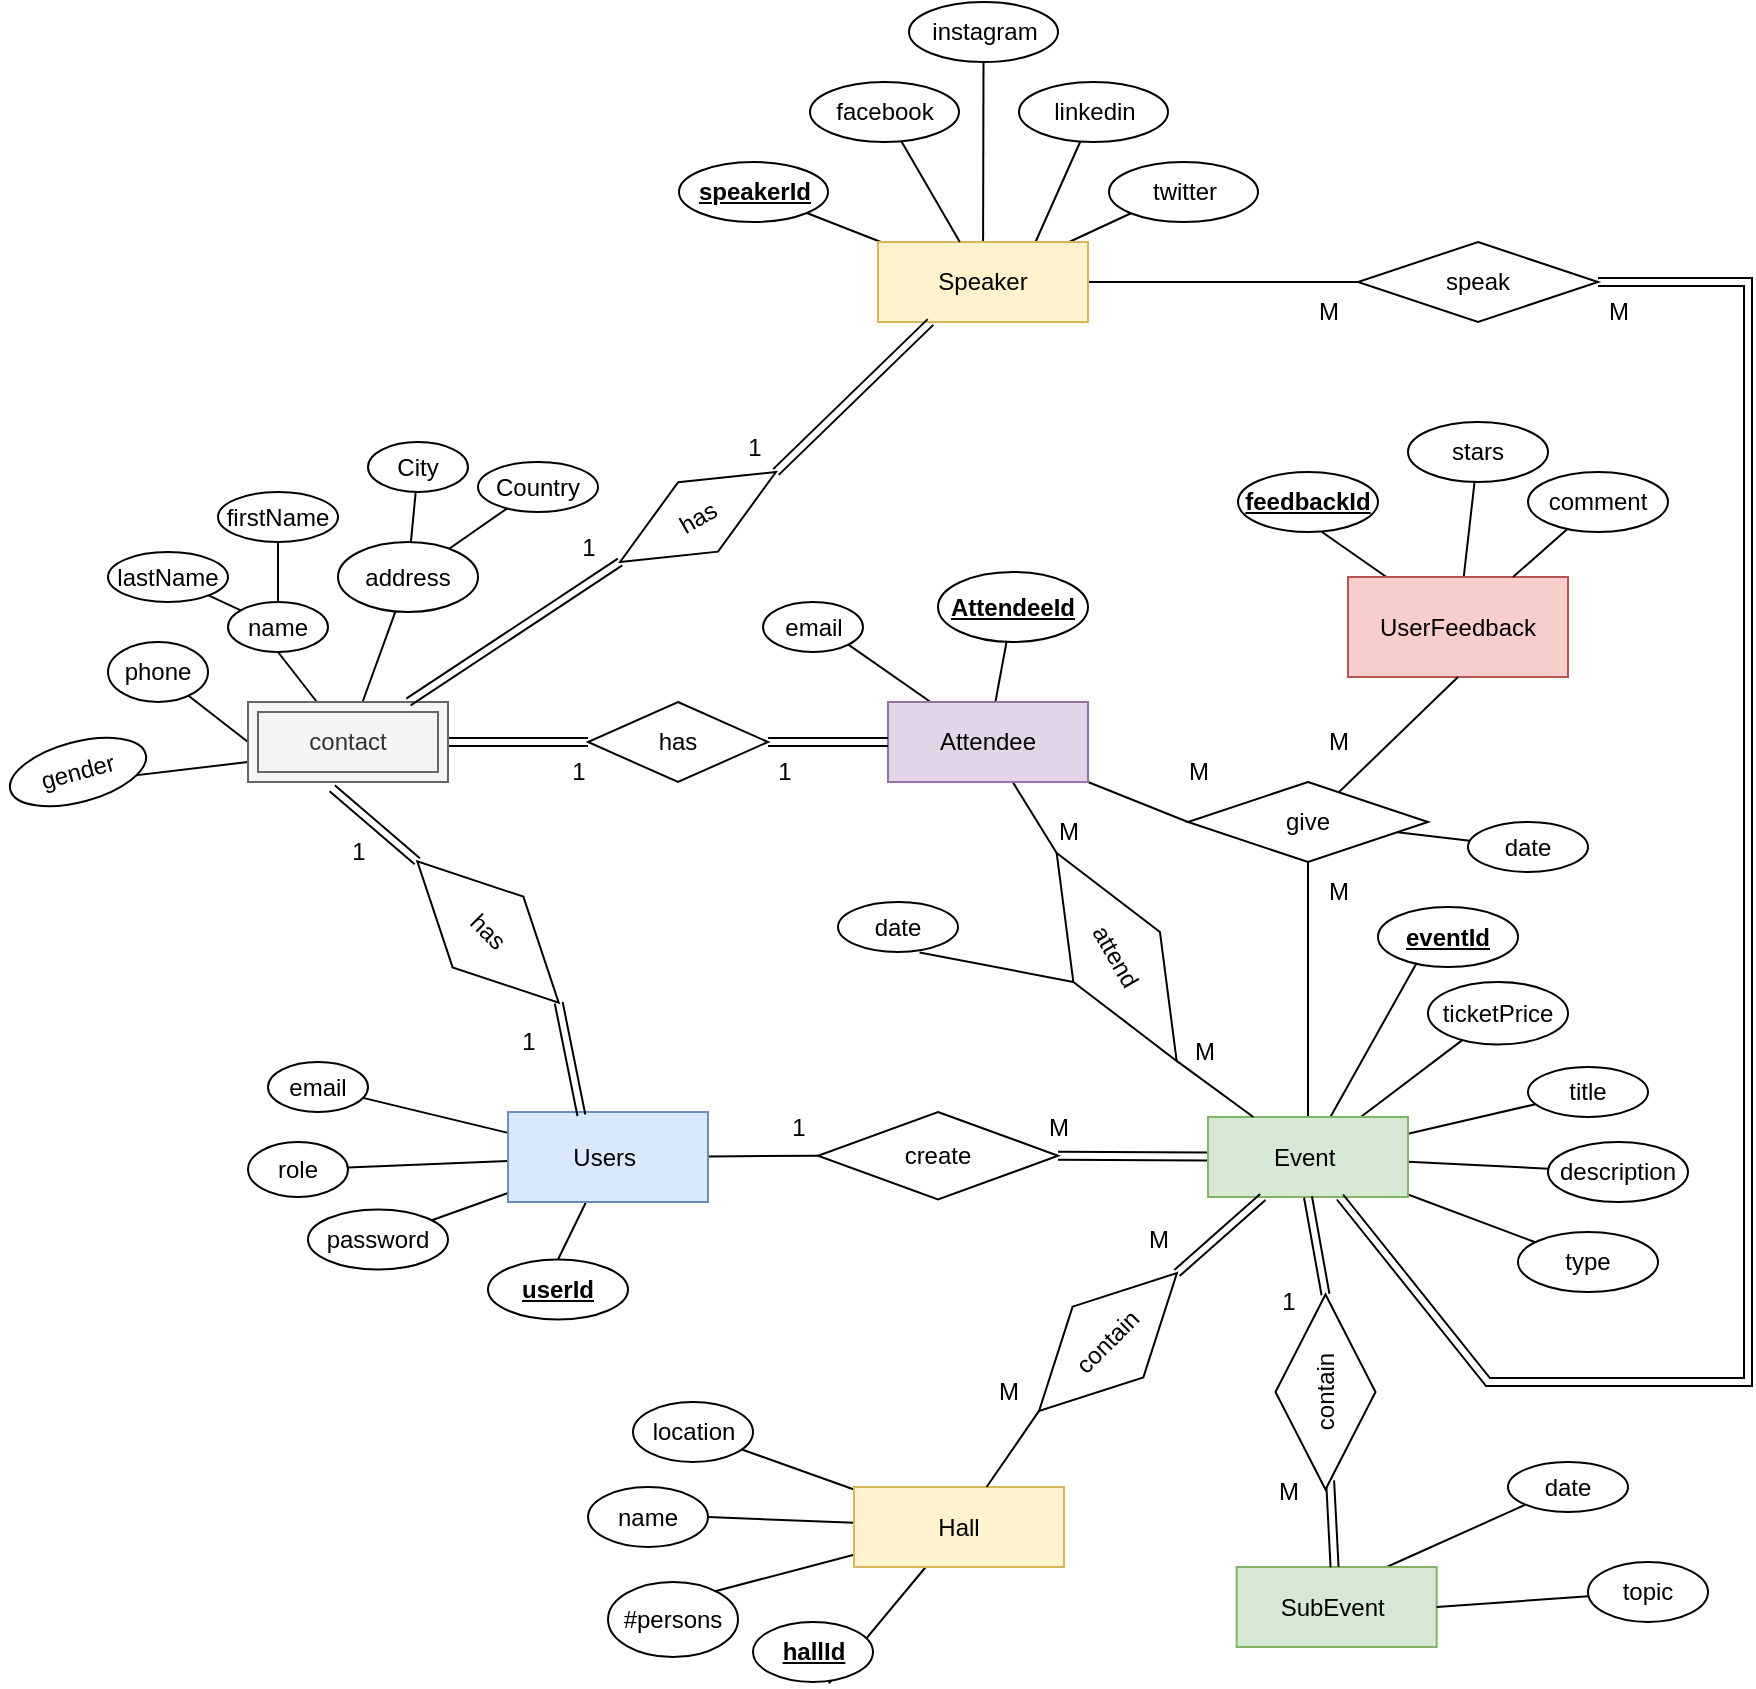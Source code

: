 <mxfile version="20.8.10" type="device"><diagram id="R2lEEEUBdFMjLlhIrx00" name="Page-1"><mxGraphModel dx="2330" dy="1966" grid="1" gridSize="10" guides="1" tooltips="1" connect="1" arrows="1" fold="1" page="1" pageScale="1" pageWidth="850" pageHeight="1100" math="0" shadow="0" extFonts="Permanent Marker^https://fonts.googleapis.com/css?family=Permanent+Marker"><root><mxCell id="0"/><mxCell id="1" parent="0"/><mxCell id="eepuzxJd1rdkxO1bOoiU-20" style="rounded=0;orthogonalLoop=1;jettySize=auto;html=1;endArrow=none;endFill=0;" parent="1" source="eepuzxJd1rdkxO1bOoiU-15" target="eepuzxJd1rdkxO1bOoiU-19" edge="1"><mxGeometry relative="1" as="geometry"/></mxCell><mxCell id="eepuzxJd1rdkxO1bOoiU-21" style="rounded=0;orthogonalLoop=1;jettySize=auto;html=1;endArrow=none;endFill=0;" parent="1" source="eepuzxJd1rdkxO1bOoiU-15" target="eepuzxJd1rdkxO1bOoiU-18" edge="1"><mxGeometry relative="1" as="geometry"/></mxCell><mxCell id="eepuzxJd1rdkxO1bOoiU-43" style="edgeStyle=none;rounded=0;orthogonalLoop=1;jettySize=auto;html=1;endArrow=none;endFill=0;entryX=0;entryY=0.5;entryDx=0;entryDy=0;" parent="1" source="eepuzxJd1rdkxO1bOoiU-15" target="eepuzxJd1rdkxO1bOoiU-40" edge="1"><mxGeometry relative="1" as="geometry"><mxPoint x="390" y="277.5" as="targetPoint"/></mxGeometry></mxCell><mxCell id="eepuzxJd1rdkxO1bOoiU-55" style="edgeStyle=none;rounded=0;orthogonalLoop=1;jettySize=auto;html=1;entryX=0.5;entryY=0;entryDx=0;entryDy=0;endArrow=none;endFill=0;" parent="1" source="eepuzxJd1rdkxO1bOoiU-15" target="eepuzxJd1rdkxO1bOoiU-54" edge="1"><mxGeometry relative="1" as="geometry"/></mxCell><mxCell id="xDdrglsRAbQzDFBrnbrR-13" style="edgeStyle=none;rounded=0;orthogonalLoop=1;jettySize=auto;html=1;endArrow=none;endFill=0;" parent="1" source="eepuzxJd1rdkxO1bOoiU-15" target="xDdrglsRAbQzDFBrnbrR-12" edge="1"><mxGeometry relative="1" as="geometry"/></mxCell><mxCell id="xDdrglsRAbQzDFBrnbrR-23" style="edgeStyle=none;rounded=0;orthogonalLoop=1;jettySize=auto;html=1;exitX=1;exitY=1;exitDx=0;exitDy=0;entryX=0;entryY=0.5;entryDx=0;entryDy=0;endArrow=none;endFill=0;" parent="1" source="eepuzxJd1rdkxO1bOoiU-35" target="xDdrglsRAbQzDFBrnbrR-22" edge="1"><mxGeometry relative="1" as="geometry"/></mxCell><mxCell id="eepuzxJd1rdkxO1bOoiU-15" value="Users&amp;nbsp;" style="whiteSpace=wrap;html=1;align=center;fillColor=#dae8fc;strokeColor=#6c8ebf;" parent="1" vertex="1"><mxGeometry x="200" y="255" width="100" height="45" as="geometry"/></mxCell><mxCell id="eepuzxJd1rdkxO1bOoiU-18" value="email" style="ellipse;whiteSpace=wrap;html=1;align=center;" parent="1" vertex="1"><mxGeometry x="80" y="230" width="50" height="25" as="geometry"/></mxCell><mxCell id="eepuzxJd1rdkxO1bOoiU-19" value="password" style="ellipse;whiteSpace=wrap;html=1;align=center;" parent="1" vertex="1"><mxGeometry x="100" y="303.75" width="70" height="30" as="geometry"/></mxCell><mxCell id="eepuzxJd1rdkxO1bOoiU-22" style="rounded=0;orthogonalLoop=1;jettySize=auto;html=1;endArrow=none;endFill=0;" parent="1" source="eepuzxJd1rdkxO1bOoiU-25" target="eepuzxJd1rdkxO1bOoiU-26" edge="1"><mxGeometry relative="1" as="geometry"/></mxCell><mxCell id="eepuzxJd1rdkxO1bOoiU-24" style="rounded=0;orthogonalLoop=1;jettySize=auto;html=1;endArrow=none;endFill=0;" parent="1" source="eepuzxJd1rdkxO1bOoiU-25" target="eepuzxJd1rdkxO1bOoiU-27" edge="1"><mxGeometry relative="1" as="geometry"/></mxCell><mxCell id="eepuzxJd1rdkxO1bOoiU-41" style="edgeStyle=none;rounded=0;orthogonalLoop=1;jettySize=auto;html=1;entryX=1;entryY=0.5;entryDx=0;entryDy=0;endArrow=none;endFill=0;shape=link;" parent="1" source="eepuzxJd1rdkxO1bOoiU-25" target="eepuzxJd1rdkxO1bOoiU-40" edge="1"><mxGeometry relative="1" as="geometry"/></mxCell><mxCell id="eepuzxJd1rdkxO1bOoiU-57" style="edgeStyle=none;rounded=0;orthogonalLoop=1;jettySize=auto;html=1;entryX=0.5;entryY=0;entryDx=0;entryDy=0;endArrow=none;endFill=0;" parent="1" source="eepuzxJd1rdkxO1bOoiU-25" target="eepuzxJd1rdkxO1bOoiU-56" edge="1"><mxGeometry relative="1" as="geometry"/></mxCell><mxCell id="xDdrglsRAbQzDFBrnbrR-15" style="edgeStyle=none;rounded=0;orthogonalLoop=1;jettySize=auto;html=1;endArrow=none;endFill=0;" parent="1" source="eepuzxJd1rdkxO1bOoiU-25" target="xDdrglsRAbQzDFBrnbrR-14" edge="1"><mxGeometry relative="1" as="geometry"/></mxCell><mxCell id="xDdrglsRAbQzDFBrnbrR-24" style="edgeStyle=none;rounded=0;orthogonalLoop=1;jettySize=auto;html=1;entryX=0.5;entryY=1;entryDx=0;entryDy=0;endArrow=none;endFill=0;" parent="1" source="eepuzxJd1rdkxO1bOoiU-25" target="xDdrglsRAbQzDFBrnbrR-22" edge="1"><mxGeometry relative="1" as="geometry"/></mxCell><mxCell id="xDdrglsRAbQzDFBrnbrR-38" style="edgeStyle=none;rounded=0;orthogonalLoop=1;jettySize=auto;html=1;endArrow=none;endFill=0;" parent="1" source="eepuzxJd1rdkxO1bOoiU-25" target="xDdrglsRAbQzDFBrnbrR-37" edge="1"><mxGeometry relative="1" as="geometry"/></mxCell><mxCell id="eepuzxJd1rdkxO1bOoiU-25" value="Event&amp;nbsp;" style="whiteSpace=wrap;html=1;align=center;fillColor=#d5e8d4;strokeColor=#82b366;" parent="1" vertex="1"><mxGeometry x="550" y="257.5" width="100" height="40" as="geometry"/></mxCell><mxCell id="eepuzxJd1rdkxO1bOoiU-26" value="title" style="ellipse;whiteSpace=wrap;html=1;align=center;" parent="1" vertex="1"><mxGeometry x="710" y="232.5" width="60" height="25" as="geometry"/></mxCell><mxCell id="eepuzxJd1rdkxO1bOoiU-27" value="description" style="ellipse;whiteSpace=wrap;html=1;align=center;" parent="1" vertex="1"><mxGeometry x="720" y="270" width="70" height="30" as="geometry"/></mxCell><mxCell id="eepuzxJd1rdkxO1bOoiU-47" style="edgeStyle=none;rounded=0;orthogonalLoop=1;jettySize=auto;html=1;entryX=0;entryY=0.5;entryDx=0;entryDy=0;endArrow=none;endFill=0;" parent="1" source="eepuzxJd1rdkxO1bOoiU-35" target="eepuzxJd1rdkxO1bOoiU-46" edge="1"><mxGeometry relative="1" as="geometry"><mxPoint x="477.574" y="95.074" as="targetPoint"/></mxGeometry></mxCell><mxCell id="eepuzxJd1rdkxO1bOoiU-60" style="edgeStyle=none;rounded=0;orthogonalLoop=1;jettySize=auto;html=1;endArrow=none;endFill=0;" parent="1" source="eepuzxJd1rdkxO1bOoiU-35" target="eepuzxJd1rdkxO1bOoiU-59" edge="1"><mxGeometry relative="1" as="geometry"><mxPoint x="452.4" y="26.98" as="targetPoint"/></mxGeometry></mxCell><mxCell id="xDdrglsRAbQzDFBrnbrR-89" style="edgeStyle=none;rounded=0;orthogonalLoop=1;jettySize=auto;html=1;entryX=1;entryY=1;entryDx=0;entryDy=0;endArrow=none;endFill=0;" parent="1" source="eepuzxJd1rdkxO1bOoiU-35" target="xDdrglsRAbQzDFBrnbrR-88" edge="1"><mxGeometry relative="1" as="geometry"/></mxCell><mxCell id="eepuzxJd1rdkxO1bOoiU-35" value="Attendee" style="whiteSpace=wrap;html=1;align=center;fillColor=#e1d5e7;strokeColor=#9673a6;" parent="1" vertex="1"><mxGeometry x="390" y="50" width="100" height="40" as="geometry"/></mxCell><mxCell id="eepuzxJd1rdkxO1bOoiU-36" value="firstName" style="ellipse;whiteSpace=wrap;html=1;align=center;" parent="1" vertex="1"><mxGeometry x="55" y="-55" width="60" height="25" as="geometry"/></mxCell><mxCell id="ih8yO8RfzUQMCVgvlUvt-6" style="rounded=0;orthogonalLoop=1;jettySize=auto;html=1;entryX=0;entryY=0.5;entryDx=0;entryDy=0;endArrow=none;endFill=0;" parent="1" source="eepuzxJd1rdkxO1bOoiU-37" target="xDdrglsRAbQzDFBrnbrR-55" edge="1"><mxGeometry relative="1" as="geometry"/></mxCell><mxCell id="eepuzxJd1rdkxO1bOoiU-37" value="phone" style="ellipse;whiteSpace=wrap;html=1;align=center;" parent="1" vertex="1"><mxGeometry y="20" width="50" height="30" as="geometry"/></mxCell><mxCell id="eepuzxJd1rdkxO1bOoiU-40" value="create" style="shape=rhombus;perimeter=rhombusPerimeter;whiteSpace=wrap;html=1;align=center;" parent="1" vertex="1"><mxGeometry x="355" y="255" width="120" height="43.75" as="geometry"/></mxCell><mxCell id="eepuzxJd1rdkxO1bOoiU-44" value="1" style="text;html=1;align=center;verticalAlign=middle;resizable=0;points=[];autosize=1;strokeColor=none;fillColor=none;" parent="1" vertex="1"><mxGeometry x="330" y="247.5" width="30" height="30" as="geometry"/></mxCell><mxCell id="eepuzxJd1rdkxO1bOoiU-45" value="M" style="text;html=1;align=center;verticalAlign=middle;resizable=0;points=[];autosize=1;strokeColor=none;fillColor=none;" parent="1" vertex="1"><mxGeometry x="460" y="247.5" width="30" height="30" as="geometry"/></mxCell><mxCell id="eepuzxJd1rdkxO1bOoiU-49" style="edgeStyle=none;rounded=0;orthogonalLoop=1;jettySize=auto;html=1;exitX=1;exitY=0.5;exitDx=0;exitDy=0;endArrow=none;endFill=0;" parent="1" source="eepuzxJd1rdkxO1bOoiU-46" target="eepuzxJd1rdkxO1bOoiU-25" edge="1"><mxGeometry relative="1" as="geometry"/></mxCell><mxCell id="eepuzxJd1rdkxO1bOoiU-52" style="edgeStyle=none;rounded=0;orthogonalLoop=1;jettySize=auto;html=1;exitX=0.5;exitY=1;exitDx=0;exitDy=0;endArrow=none;endFill=0;entryX=0.68;entryY=1.008;entryDx=0;entryDy=0;entryPerimeter=0;" parent="1" source="eepuzxJd1rdkxO1bOoiU-46" target="eepuzxJd1rdkxO1bOoiU-53" edge="1"><mxGeometry relative="1" as="geometry"><mxPoint x="570" y="120" as="targetPoint"/></mxGeometry></mxCell><mxCell id="eepuzxJd1rdkxO1bOoiU-46" value="attend" style="shape=rhombus;perimeter=rhombusPerimeter;whiteSpace=wrap;html=1;align=center;rotation=60;" parent="1" vertex="1"><mxGeometry x="444.33" y="152.5" width="120" height="50" as="geometry"/></mxCell><mxCell id="eepuzxJd1rdkxO1bOoiU-50" value="M" style="text;html=1;align=center;verticalAlign=middle;resizable=0;points=[];autosize=1;strokeColor=none;fillColor=none;" parent="1" vertex="1"><mxGeometry x="465" y="100" width="30" height="30" as="geometry"/></mxCell><mxCell id="eepuzxJd1rdkxO1bOoiU-51" value="M" style="text;html=1;align=center;verticalAlign=middle;resizable=0;points=[];autosize=1;strokeColor=none;fillColor=none;" parent="1" vertex="1"><mxGeometry x="532.5" y="210" width="30" height="30" as="geometry"/></mxCell><mxCell id="eepuzxJd1rdkxO1bOoiU-53" value="date" style="ellipse;whiteSpace=wrap;html=1;align=center;" parent="1" vertex="1"><mxGeometry x="365" y="150" width="60" height="25" as="geometry"/></mxCell><mxCell id="eepuzxJd1rdkxO1bOoiU-54" value="&lt;b&gt;&lt;u&gt;userId&lt;/u&gt;&lt;/b&gt;" style="ellipse;whiteSpace=wrap;html=1;align=center;" parent="1" vertex="1"><mxGeometry x="190" y="328.75" width="70" height="30" as="geometry"/></mxCell><mxCell id="eepuzxJd1rdkxO1bOoiU-56" value="&lt;b&gt;&lt;u&gt;eventId&lt;/u&gt;&lt;/b&gt;" style="ellipse;whiteSpace=wrap;html=1;align=center;" parent="1" vertex="1"><mxGeometry x="635" y="152.5" width="70" height="30" as="geometry"/></mxCell><mxCell id="eepuzxJd1rdkxO1bOoiU-59" value="&lt;b&gt;&lt;u&gt;AttendeeId&lt;/u&gt;&lt;/b&gt;" style="ellipse;whiteSpace=wrap;html=1;align=center;" parent="1" vertex="1"><mxGeometry x="415" y="-15" width="75" height="35" as="geometry"/></mxCell><mxCell id="xDdrglsRAbQzDFBrnbrR-4" value="lastName" style="ellipse;whiteSpace=wrap;html=1;align=center;" parent="1" vertex="1"><mxGeometry y="-25" width="60" height="25" as="geometry"/></mxCell><mxCell id="xDdrglsRAbQzDFBrnbrR-12" value="role" style="ellipse;whiteSpace=wrap;html=1;align=center;" parent="1" vertex="1"><mxGeometry x="70" y="270" width="50" height="27.5" as="geometry"/></mxCell><mxCell id="xDdrglsRAbQzDFBrnbrR-14" value="ticketPrice" style="ellipse;whiteSpace=wrap;html=1;align=center;" parent="1" vertex="1"><mxGeometry x="660" y="190" width="70" height="31.25" as="geometry"/></mxCell><mxCell id="xDdrglsRAbQzDFBrnbrR-33" style="edgeStyle=none;rounded=0;orthogonalLoop=1;jettySize=auto;html=1;entryX=0.6;entryY=1;entryDx=0;entryDy=0;endArrow=none;endFill=0;entryPerimeter=0;" parent="1" source="xDdrglsRAbQzDFBrnbrR-16" target="xDdrglsRAbQzDFBrnbrR-32" edge="1"><mxGeometry relative="1" as="geometry"/></mxCell><mxCell id="xDdrglsRAbQzDFBrnbrR-35" style="edgeStyle=none;rounded=0;orthogonalLoop=1;jettySize=auto;html=1;endArrow=none;endFill=0;" parent="1" source="xDdrglsRAbQzDFBrnbrR-16" target="xDdrglsRAbQzDFBrnbrR-34" edge="1"><mxGeometry relative="1" as="geometry"/></mxCell><mxCell id="xDdrglsRAbQzDFBrnbrR-16" value="UserFeedback" style="rounded=0;whiteSpace=wrap;html=1;fillColor=#f8cecc;strokeColor=#b85450;" parent="1" vertex="1"><mxGeometry x="620" y="-12.5" width="110" height="50" as="geometry"/></mxCell><mxCell id="xDdrglsRAbQzDFBrnbrR-25" style="edgeStyle=none;rounded=0;orthogonalLoop=1;jettySize=auto;html=1;entryX=0.5;entryY=1;entryDx=0;entryDy=0;endArrow=none;endFill=0;" parent="1" source="xDdrglsRAbQzDFBrnbrR-22" target="xDdrglsRAbQzDFBrnbrR-16" edge="1"><mxGeometry relative="1" as="geometry"/></mxCell><mxCell id="xDdrglsRAbQzDFBrnbrR-22" value="give" style="shape=rhombus;perimeter=rhombusPerimeter;whiteSpace=wrap;html=1;align=center;" parent="1" vertex="1"><mxGeometry x="540" y="90" width="120" height="40" as="geometry"/></mxCell><mxCell id="xDdrglsRAbQzDFBrnbrR-27" style="edgeStyle=none;rounded=0;orthogonalLoop=1;jettySize=auto;html=1;endArrow=none;endFill=0;" parent="1" source="xDdrglsRAbQzDFBrnbrR-26" target="xDdrglsRAbQzDFBrnbrR-22" edge="1"><mxGeometry relative="1" as="geometry"/></mxCell><mxCell id="xDdrglsRAbQzDFBrnbrR-26" value="date" style="ellipse;whiteSpace=wrap;html=1;align=center;" parent="1" vertex="1"><mxGeometry x="680" y="110" width="60" height="25" as="geometry"/></mxCell><mxCell id="xDdrglsRAbQzDFBrnbrR-28" value="M" style="text;html=1;align=center;verticalAlign=middle;resizable=0;points=[];autosize=1;strokeColor=none;fillColor=none;" parent="1" vertex="1"><mxGeometry x="530" y="70" width="30" height="30" as="geometry"/></mxCell><mxCell id="xDdrglsRAbQzDFBrnbrR-29" value="M" style="text;html=1;align=center;verticalAlign=middle;resizable=0;points=[];autosize=1;strokeColor=none;fillColor=none;" parent="1" vertex="1"><mxGeometry x="600" y="130" width="30" height="30" as="geometry"/></mxCell><mxCell id="xDdrglsRAbQzDFBrnbrR-30" value="M" style="text;html=1;align=center;verticalAlign=middle;resizable=0;points=[];autosize=1;strokeColor=none;fillColor=none;" parent="1" vertex="1"><mxGeometry x="600" y="55" width="30" height="30" as="geometry"/></mxCell><mxCell id="xDdrglsRAbQzDFBrnbrR-32" value="&lt;b&gt;&lt;u&gt;feedbackId&lt;/u&gt;&lt;/b&gt;" style="ellipse;whiteSpace=wrap;html=1;align=center;" parent="1" vertex="1"><mxGeometry x="565" y="-65" width="70" height="30" as="geometry"/></mxCell><mxCell id="xDdrglsRAbQzDFBrnbrR-34" value="stars" style="ellipse;whiteSpace=wrap;html=1;align=center;" parent="1" vertex="1"><mxGeometry x="650" y="-90" width="70" height="30" as="geometry"/></mxCell><mxCell id="xDdrglsRAbQzDFBrnbrR-37" value="type" style="ellipse;whiteSpace=wrap;html=1;align=center;" parent="1" vertex="1"><mxGeometry x="705" y="315" width="70" height="30" as="geometry"/></mxCell><mxCell id="xDdrglsRAbQzDFBrnbrR-41" style="edgeStyle=none;rounded=0;orthogonalLoop=1;jettySize=auto;html=1;entryX=1;entryY=0.5;entryDx=0;entryDy=0;endArrow=none;endFill=0;" parent="1" source="xDdrglsRAbQzDFBrnbrR-39" target="xDdrglsRAbQzDFBrnbrR-40" edge="1"><mxGeometry relative="1" as="geometry"/></mxCell><mxCell id="xDdrglsRAbQzDFBrnbrR-43" style="edgeStyle=none;rounded=0;orthogonalLoop=1;jettySize=auto;html=1;endArrow=none;endFill=0;" parent="1" source="xDdrglsRAbQzDFBrnbrR-39" target="xDdrglsRAbQzDFBrnbrR-42" edge="1"><mxGeometry relative="1" as="geometry"/></mxCell><mxCell id="xDdrglsRAbQzDFBrnbrR-45" style="edgeStyle=none;rounded=0;orthogonalLoop=1;jettySize=auto;html=1;entryX=0;entryY=0.5;entryDx=0;entryDy=0;endArrow=none;endFill=0;" parent="1" source="xDdrglsRAbQzDFBrnbrR-39" target="xDdrglsRAbQzDFBrnbrR-44" edge="1"><mxGeometry relative="1" as="geometry"/></mxCell><mxCell id="xDdrglsRAbQzDFBrnbrR-47" style="edgeStyle=none;rounded=0;orthogonalLoop=1;jettySize=auto;html=1;entryX=0.633;entryY=1.023;entryDx=0;entryDy=0;endArrow=none;endFill=0;entryPerimeter=0;" parent="1" source="xDdrglsRAbQzDFBrnbrR-39" target="xDdrglsRAbQzDFBrnbrR-46" edge="1"><mxGeometry relative="1" as="geometry"/></mxCell><mxCell id="xDdrglsRAbQzDFBrnbrR-39" value="Hall" style="whiteSpace=wrap;html=1;align=center;fillColor=#fff2cc;strokeColor=#d6b656;" parent="1" vertex="1"><mxGeometry x="373" y="442.5" width="105" height="40" as="geometry"/></mxCell><mxCell id="xDdrglsRAbQzDFBrnbrR-40" value="name" style="ellipse;whiteSpace=wrap;html=1;align=center;" parent="1" vertex="1"><mxGeometry x="240" y="442.5" width="60" height="30" as="geometry"/></mxCell><mxCell id="xDdrglsRAbQzDFBrnbrR-42" value="location" style="ellipse;whiteSpace=wrap;html=1;align=center;" parent="1" vertex="1"><mxGeometry x="262.5" y="400" width="60" height="30" as="geometry"/></mxCell><mxCell id="xDdrglsRAbQzDFBrnbrR-44" value="#persons" style="ellipse;whiteSpace=wrap;html=1;align=center;" parent="1" vertex="1"><mxGeometry x="250" y="490" width="65" height="37.5" as="geometry"/></mxCell><mxCell id="xDdrglsRAbQzDFBrnbrR-46" value="&lt;b&gt;&lt;u&gt;hallId&lt;/u&gt;&lt;/b&gt;" style="ellipse;whiteSpace=wrap;html=1;align=center;" parent="1" vertex="1"><mxGeometry x="322.5" y="510" width="60" height="30" as="geometry"/></mxCell><mxCell id="xDdrglsRAbQzDFBrnbrR-49" style="edgeStyle=none;rounded=0;orthogonalLoop=1;jettySize=auto;html=1;endArrow=none;endFill=0;exitX=0;exitY=0.5;exitDx=0;exitDy=0;" parent="1" source="xDdrglsRAbQzDFBrnbrR-48" target="xDdrglsRAbQzDFBrnbrR-39" edge="1"><mxGeometry relative="1" as="geometry"/></mxCell><mxCell id="xDdrglsRAbQzDFBrnbrR-50" style="edgeStyle=none;rounded=0;orthogonalLoop=1;jettySize=auto;html=1;endArrow=none;endFill=0;exitX=1;exitY=0.5;exitDx=0;exitDy=0;shape=link;" parent="1" source="xDdrglsRAbQzDFBrnbrR-48" target="eepuzxJd1rdkxO1bOoiU-25" edge="1"><mxGeometry relative="1" as="geometry"/></mxCell><mxCell id="xDdrglsRAbQzDFBrnbrR-54" style="edgeStyle=none;rounded=0;orthogonalLoop=1;jettySize=auto;html=1;entryX=0;entryY=1;entryDx=0;entryDy=0;endArrow=none;endFill=0;exitX=0.75;exitY=0;exitDx=0;exitDy=0;" parent="1" source="Y_V7-2GzyFFEFbZvqU-p-1" target="xDdrglsRAbQzDFBrnbrR-53" edge="1"><mxGeometry relative="1" as="geometry"/></mxCell><mxCell id="xDdrglsRAbQzDFBrnbrR-48" value="contain" style="shape=rhombus;perimeter=rhombusPerimeter;whiteSpace=wrap;html=1;align=center;rotation=-45;" parent="1" vertex="1"><mxGeometry x="451.25" y="345" width="97.5" height="50" as="geometry"/></mxCell><mxCell id="xDdrglsRAbQzDFBrnbrR-51" value="M" style="text;html=1;align=center;verticalAlign=middle;resizable=0;points=[];autosize=1;strokeColor=none;fillColor=none;" parent="1" vertex="1"><mxGeometry x="434.5" y="380" width="30" height="30" as="geometry"/></mxCell><mxCell id="xDdrglsRAbQzDFBrnbrR-52" value="M" style="text;html=1;align=center;verticalAlign=middle;resizable=0;points=[];autosize=1;strokeColor=none;fillColor=none;" parent="1" vertex="1"><mxGeometry x="510" y="303.75" width="30" height="30" as="geometry"/></mxCell><mxCell id="xDdrglsRAbQzDFBrnbrR-53" value="date" style="ellipse;whiteSpace=wrap;html=1;align=center;" parent="1" vertex="1"><mxGeometry x="700" y="430" width="60" height="25" as="geometry"/></mxCell><mxCell id="xDdrglsRAbQzDFBrnbrR-61" style="edgeStyle=none;rounded=0;orthogonalLoop=1;jettySize=auto;html=1;endArrow=none;endFill=0;" parent="1" source="xDdrglsRAbQzDFBrnbrR-55" target="xDdrglsRAbQzDFBrnbrR-58" edge="1"><mxGeometry relative="1" as="geometry"/></mxCell><mxCell id="xDdrglsRAbQzDFBrnbrR-64" style="edgeStyle=none;rounded=0;orthogonalLoop=1;jettySize=auto;html=1;entryX=0;entryY=0.5;entryDx=0;entryDy=0;endArrow=none;endFill=0;exitX=0;exitY=0.75;exitDx=0;exitDy=0;" parent="1" source="xDdrglsRAbQzDFBrnbrR-55" target="xDdrglsRAbQzDFBrnbrR-63" edge="1"><mxGeometry relative="1" as="geometry"/></mxCell><mxCell id="xDdrglsRAbQzDFBrnbrR-65" style="edgeStyle=none;rounded=0;orthogonalLoop=1;jettySize=auto;html=1;endArrow=none;endFill=0;entryX=0;entryY=0.5;entryDx=0;entryDy=0;shape=link;" parent="1" source="xDdrglsRAbQzDFBrnbrR-55" target="xDdrglsRAbQzDFBrnbrR-66" edge="1"><mxGeometry relative="1" as="geometry"><mxPoint x="170" y="60" as="targetPoint"/></mxGeometry></mxCell><mxCell id="xDdrglsRAbQzDFBrnbrR-85" style="edgeStyle=none;rounded=0;orthogonalLoop=1;jettySize=auto;html=1;entryX=0.5;entryY=1;entryDx=0;entryDy=0;endArrow=none;endFill=0;" parent="1" source="xDdrglsRAbQzDFBrnbrR-55" target="xDdrglsRAbQzDFBrnbrR-81" edge="1"><mxGeometry relative="1" as="geometry"/></mxCell><mxCell id="xDdrglsRAbQzDFBrnbrR-55" value="contact" style="shape=ext;margin=3;double=1;whiteSpace=wrap;html=1;align=center;fillColor=#f5f5f5;fontColor=#333333;strokeColor=#666666;" parent="1" vertex="1"><mxGeometry x="70" y="50" width="100" height="40" as="geometry"/></mxCell><mxCell id="xDdrglsRAbQzDFBrnbrR-56" style="edgeStyle=none;rounded=0;orthogonalLoop=1;jettySize=auto;html=1;endArrow=none;endFill=0;" parent="1" source="xDdrglsRAbQzDFBrnbrR-58" target="xDdrglsRAbQzDFBrnbrR-59" edge="1"><mxGeometry relative="1" as="geometry"/></mxCell><mxCell id="xDdrglsRAbQzDFBrnbrR-57" style="edgeStyle=none;rounded=0;orthogonalLoop=1;jettySize=auto;html=1;endArrow=none;endFill=0;" parent="1" source="xDdrglsRAbQzDFBrnbrR-58" target="xDdrglsRAbQzDFBrnbrR-60" edge="1"><mxGeometry relative="1" as="geometry"/></mxCell><mxCell id="xDdrglsRAbQzDFBrnbrR-58" value="address" style="ellipse;whiteSpace=wrap;html=1;align=center;" parent="1" vertex="1"><mxGeometry x="115" y="-30" width="70" height="35" as="geometry"/></mxCell><mxCell id="xDdrglsRAbQzDFBrnbrR-59" value="City" style="ellipse;whiteSpace=wrap;html=1;align=center;" parent="1" vertex="1"><mxGeometry x="130" y="-80" width="50" height="25" as="geometry"/></mxCell><mxCell id="xDdrglsRAbQzDFBrnbrR-60" value="Country" style="ellipse;whiteSpace=wrap;html=1;align=center;" parent="1" vertex="1"><mxGeometry x="185" y="-70" width="60" height="25" as="geometry"/></mxCell><mxCell id="xDdrglsRAbQzDFBrnbrR-63" value="gender" style="ellipse;whiteSpace=wrap;html=1;align=center;rotation=-15;" parent="1" vertex="1"><mxGeometry x="-50" y="70" width="70" height="30" as="geometry"/></mxCell><mxCell id="xDdrglsRAbQzDFBrnbrR-67" style="edgeStyle=none;rounded=0;orthogonalLoop=1;jettySize=auto;html=1;exitX=1;exitY=0.5;exitDx=0;exitDy=0;entryX=0;entryY=0.5;entryDx=0;entryDy=0;endArrow=none;endFill=0;shape=link;" parent="1" source="xDdrglsRAbQzDFBrnbrR-66" target="eepuzxJd1rdkxO1bOoiU-35" edge="1"><mxGeometry relative="1" as="geometry"/></mxCell><mxCell id="xDdrglsRAbQzDFBrnbrR-66" value="has" style="shape=rhombus;perimeter=rhombusPerimeter;whiteSpace=wrap;html=1;align=center;rotation=0;" parent="1" vertex="1"><mxGeometry x="240" y="50" width="90" height="40" as="geometry"/></mxCell><mxCell id="xDdrglsRAbQzDFBrnbrR-70" value="" style="edgeStyle=none;rounded=0;orthogonalLoop=1;jettySize=auto;html=1;endArrow=none;endFill=0;entryX=0.421;entryY=1.078;entryDx=0;entryDy=0;entryPerimeter=0;exitX=0;exitY=0.5;exitDx=0;exitDy=0;shape=link;" parent="1" source="xDdrglsRAbQzDFBrnbrR-69" target="xDdrglsRAbQzDFBrnbrR-55" edge="1"><mxGeometry relative="1" as="geometry"/></mxCell><mxCell id="xDdrglsRAbQzDFBrnbrR-71" style="edgeStyle=none;rounded=0;orthogonalLoop=1;jettySize=auto;html=1;exitX=1;exitY=0.5;exitDx=0;exitDy=0;entryX=0.367;entryY=0.036;entryDx=0;entryDy=0;entryPerimeter=0;endArrow=none;endFill=0;shape=link;" parent="1" source="xDdrglsRAbQzDFBrnbrR-69" target="eepuzxJd1rdkxO1bOoiU-15" edge="1"><mxGeometry relative="1" as="geometry"/></mxCell><mxCell id="xDdrglsRAbQzDFBrnbrR-69" value="has" style="shape=rhombus;perimeter=rhombusPerimeter;whiteSpace=wrap;html=1;align=center;rotation=45;" parent="1" vertex="1"><mxGeometry x="140" y="140" width="100" height="50" as="geometry"/></mxCell><mxCell id="xDdrglsRAbQzDFBrnbrR-72" value="1" style="text;html=1;align=center;verticalAlign=middle;resizable=0;points=[];autosize=1;strokeColor=none;fillColor=none;" parent="1" vertex="1"><mxGeometry x="220" y="70" width="30" height="30" as="geometry"/></mxCell><mxCell id="xDdrglsRAbQzDFBrnbrR-73" value="1" style="text;html=1;align=center;verticalAlign=middle;resizable=0;points=[];autosize=1;strokeColor=none;fillColor=none;" parent="1" vertex="1"><mxGeometry x="322.5" y="70" width="30" height="30" as="geometry"/></mxCell><mxCell id="xDdrglsRAbQzDFBrnbrR-74" value="1" style="text;html=1;align=center;verticalAlign=middle;resizable=0;points=[];autosize=1;strokeColor=none;fillColor=none;" parent="1" vertex="1"><mxGeometry x="110" y="110" width="30" height="30" as="geometry"/></mxCell><mxCell id="xDdrglsRAbQzDFBrnbrR-75" value="1" style="text;html=1;align=center;verticalAlign=middle;resizable=0;points=[];autosize=1;strokeColor=none;fillColor=none;" parent="1" vertex="1"><mxGeometry x="195" y="205" width="30" height="30" as="geometry"/></mxCell><mxCell id="xDdrglsRAbQzDFBrnbrR-77" style="edgeStyle=none;rounded=0;orthogonalLoop=1;jettySize=auto;html=1;entryX=0.75;entryY=0;entryDx=0;entryDy=0;endArrow=none;endFill=0;" parent="1" source="xDdrglsRAbQzDFBrnbrR-76" target="xDdrglsRAbQzDFBrnbrR-16" edge="1"><mxGeometry relative="1" as="geometry"/></mxCell><mxCell id="xDdrglsRAbQzDFBrnbrR-76" value="comment" style="ellipse;whiteSpace=wrap;html=1;align=center;" parent="1" vertex="1"><mxGeometry x="710" y="-65" width="70" height="30" as="geometry"/></mxCell><mxCell id="xDdrglsRAbQzDFBrnbrR-83" style="edgeStyle=none;rounded=0;orthogonalLoop=1;jettySize=auto;html=1;entryX=0.5;entryY=1;entryDx=0;entryDy=0;endArrow=none;endFill=0;" parent="1" source="xDdrglsRAbQzDFBrnbrR-81" target="eepuzxJd1rdkxO1bOoiU-36" edge="1"><mxGeometry relative="1" as="geometry"/></mxCell><mxCell id="xDdrglsRAbQzDFBrnbrR-84" style="edgeStyle=none;rounded=0;orthogonalLoop=1;jettySize=auto;html=1;endArrow=none;endFill=0;" parent="1" source="xDdrglsRAbQzDFBrnbrR-81" target="xDdrglsRAbQzDFBrnbrR-4" edge="1"><mxGeometry relative="1" as="geometry"/></mxCell><mxCell id="xDdrglsRAbQzDFBrnbrR-81" value="name" style="ellipse;whiteSpace=wrap;html=1;align=center;" parent="1" vertex="1"><mxGeometry x="60" width="50" height="25" as="geometry"/></mxCell><mxCell id="xDdrglsRAbQzDFBrnbrR-88" value="email" style="ellipse;whiteSpace=wrap;html=1;align=center;" parent="1" vertex="1"><mxGeometry x="327.5" width="50" height="25" as="geometry"/></mxCell><mxCell id="Y_V7-2GzyFFEFbZvqU-p-12" style="rounded=0;orthogonalLoop=1;jettySize=auto;html=1;entryX=0.5;entryY=1;entryDx=0;entryDy=0;endArrow=none;endFill=0;" edge="1" parent="1" source="ih8yO8RfzUQMCVgvlUvt-3" target="Y_V7-2GzyFFEFbZvqU-p-11"><mxGeometry relative="1" as="geometry"/></mxCell><mxCell id="Y_V7-2GzyFFEFbZvqU-p-15" style="edgeStyle=none;rounded=0;orthogonalLoop=1;jettySize=auto;html=1;exitX=0.75;exitY=0;exitDx=0;exitDy=0;endArrow=none;endFill=0;" edge="1" parent="1" source="ih8yO8RfzUQMCVgvlUvt-3" target="Y_V7-2GzyFFEFbZvqU-p-13"><mxGeometry relative="1" as="geometry"/></mxCell><mxCell id="Y_V7-2GzyFFEFbZvqU-p-16" style="edgeStyle=none;rounded=0;orthogonalLoop=1;jettySize=auto;html=1;endArrow=none;endFill=0;" edge="1" parent="1" source="ih8yO8RfzUQMCVgvlUvt-3" target="Y_V7-2GzyFFEFbZvqU-p-14"><mxGeometry relative="1" as="geometry"/></mxCell><mxCell id="Y_V7-2GzyFFEFbZvqU-p-19" style="edgeStyle=none;rounded=0;orthogonalLoop=1;jettySize=auto;html=1;entryX=0;entryY=1;entryDx=0;entryDy=0;endArrow=none;endFill=0;" edge="1" parent="1" source="ih8yO8RfzUQMCVgvlUvt-3" target="Y_V7-2GzyFFEFbZvqU-p-18"><mxGeometry relative="1" as="geometry"/></mxCell><mxCell id="Y_V7-2GzyFFEFbZvqU-p-20" style="edgeStyle=none;rounded=0;orthogonalLoop=1;jettySize=auto;html=1;endArrow=none;endFill=0;entryX=0;entryY=0.5;entryDx=0;entryDy=0;" edge="1" parent="1" source="ih8yO8RfzUQMCVgvlUvt-3" target="Y_V7-2GzyFFEFbZvqU-p-21"><mxGeometry relative="1" as="geometry"><mxPoint x="790" y="-160" as="targetPoint"/></mxGeometry></mxCell><mxCell id="ih8yO8RfzUQMCVgvlUvt-3" value="Speaker" style="whiteSpace=wrap;html=1;align=center;fillColor=#fff2cc;strokeColor=#d6b656;" parent="1" vertex="1"><mxGeometry x="385" y="-180" width="105" height="40" as="geometry"/></mxCell><mxCell id="ih8yO8RfzUQMCVgvlUvt-7" style="edgeStyle=none;rounded=0;orthogonalLoop=1;jettySize=auto;html=1;exitX=0;exitY=0.5;exitDx=0;exitDy=0;endArrow=none;endFill=0;shape=link;" parent="1" source="ih8yO8RfzUQMCVgvlUvt-4" target="xDdrglsRAbQzDFBrnbrR-55" edge="1"><mxGeometry relative="1" as="geometry"/></mxCell><mxCell id="ih8yO8RfzUQMCVgvlUvt-8" style="edgeStyle=none;rounded=0;orthogonalLoop=1;jettySize=auto;html=1;exitX=1;exitY=0.5;exitDx=0;exitDy=0;entryX=0.25;entryY=1;entryDx=0;entryDy=0;endArrow=none;endFill=0;shape=link;" parent="1" source="ih8yO8RfzUQMCVgvlUvt-4" target="ih8yO8RfzUQMCVgvlUvt-3" edge="1"><mxGeometry relative="1" as="geometry"><Array as="points"/></mxGeometry></mxCell><mxCell id="ih8yO8RfzUQMCVgvlUvt-4" value="has" style="shape=rhombus;perimeter=rhombusPerimeter;whiteSpace=wrap;html=1;align=center;rotation=-30;" parent="1" vertex="1"><mxGeometry x="250" y="-62.5" width="90" height="40" as="geometry"/></mxCell><mxCell id="ih8yO8RfzUQMCVgvlUvt-11" style="edgeStyle=none;rounded=0;orthogonalLoop=1;jettySize=auto;html=1;endArrow=none;endFill=0;" parent="1" source="ih8yO8RfzUQMCVgvlUvt-10" target="ih8yO8RfzUQMCVgvlUvt-3" edge="1"><mxGeometry relative="1" as="geometry"/></mxCell><mxCell id="ih8yO8RfzUQMCVgvlUvt-10" value="facebook" style="ellipse;whiteSpace=wrap;html=1;align=center;" parent="1" vertex="1"><mxGeometry x="351" y="-260" width="74.5" height="30" as="geometry"/></mxCell><mxCell id="Y_V7-2GzyFFEFbZvqU-p-1" value="SubEvent&amp;nbsp;" style="whiteSpace=wrap;html=1;align=center;fillColor=#d5e8d4;strokeColor=#82b366;" vertex="1" parent="1"><mxGeometry x="564.33" y="482.5" width="100" height="40" as="geometry"/></mxCell><mxCell id="Y_V7-2GzyFFEFbZvqU-p-3" style="rounded=0;orthogonalLoop=1;jettySize=auto;html=1;entryX=1;entryY=0.5;entryDx=0;entryDy=0;endArrow=none;endFill=0;" edge="1" parent="1" source="Y_V7-2GzyFFEFbZvqU-p-2" target="Y_V7-2GzyFFEFbZvqU-p-1"><mxGeometry relative="1" as="geometry"/></mxCell><mxCell id="Y_V7-2GzyFFEFbZvqU-p-2" value="topic" style="ellipse;whiteSpace=wrap;html=1;align=center;" vertex="1" parent="1"><mxGeometry x="740" y="480" width="60" height="30" as="geometry"/></mxCell><mxCell id="Y_V7-2GzyFFEFbZvqU-p-6" style="edgeStyle=none;rounded=0;orthogonalLoop=1;jettySize=auto;html=1;endArrow=none;endFill=0;exitX=1;exitY=0.5;exitDx=0;exitDy=0;entryX=0.5;entryY=1;entryDx=0;entryDy=0;shape=link;" edge="1" parent="1" source="Y_V7-2GzyFFEFbZvqU-p-5" target="eepuzxJd1rdkxO1bOoiU-25"><mxGeometry relative="1" as="geometry"><mxPoint x="609" y="280" as="targetPoint"/></mxGeometry></mxCell><mxCell id="Y_V7-2GzyFFEFbZvqU-p-10" value="" style="edgeStyle=none;shape=link;rounded=0;orthogonalLoop=1;jettySize=auto;html=1;endArrow=none;endFill=0;" edge="1" parent="1" source="Y_V7-2GzyFFEFbZvqU-p-5" target="Y_V7-2GzyFFEFbZvqU-p-1"><mxGeometry relative="1" as="geometry"/></mxCell><mxCell id="Y_V7-2GzyFFEFbZvqU-p-5" value="contain" style="shape=rhombus;perimeter=rhombusPerimeter;whiteSpace=wrap;html=1;align=center;rotation=-90;" vertex="1" parent="1"><mxGeometry x="560" y="370" width="97.5" height="50" as="geometry"/></mxCell><mxCell id="Y_V7-2GzyFFEFbZvqU-p-8" value="1" style="text;html=1;align=center;verticalAlign=middle;resizable=0;points=[];autosize=1;strokeColor=none;fillColor=none;" vertex="1" parent="1"><mxGeometry x="575" y="335" width="30" height="30" as="geometry"/></mxCell><mxCell id="Y_V7-2GzyFFEFbZvqU-p-9" value="M" style="text;html=1;align=center;verticalAlign=middle;resizable=0;points=[];autosize=1;strokeColor=none;fillColor=none;" vertex="1" parent="1"><mxGeometry x="575" y="430" width="30" height="30" as="geometry"/></mxCell><mxCell id="Y_V7-2GzyFFEFbZvqU-p-11" value="instagram" style="ellipse;whiteSpace=wrap;html=1;align=center;" vertex="1" parent="1"><mxGeometry x="400.5" y="-300" width="74.5" height="30" as="geometry"/></mxCell><mxCell id="Y_V7-2GzyFFEFbZvqU-p-13" value="linkedin" style="ellipse;whiteSpace=wrap;html=1;align=center;" vertex="1" parent="1"><mxGeometry x="455.5" y="-260" width="74.5" height="30" as="geometry"/></mxCell><mxCell id="Y_V7-2GzyFFEFbZvqU-p-14" value="&lt;b&gt;&lt;u&gt;speakerId&lt;/u&gt;&lt;/b&gt;" style="ellipse;whiteSpace=wrap;html=1;align=center;" vertex="1" parent="1"><mxGeometry x="285.5" y="-220" width="74.5" height="30" as="geometry"/></mxCell><mxCell id="Y_V7-2GzyFFEFbZvqU-p-18" value="twitter" style="ellipse;whiteSpace=wrap;html=1;align=center;" vertex="1" parent="1"><mxGeometry x="500.5" y="-220" width="74.5" height="30" as="geometry"/></mxCell><mxCell id="Y_V7-2GzyFFEFbZvqU-p-22" style="edgeStyle=none;rounded=0;orthogonalLoop=1;jettySize=auto;html=1;endArrow=none;endFill=0;shape=link;" edge="1" parent="1" source="Y_V7-2GzyFFEFbZvqU-p-21" target="eepuzxJd1rdkxO1bOoiU-25"><mxGeometry relative="1" as="geometry"><mxPoint x="650" y="150" as="targetPoint"/><Array as="points"><mxPoint x="820" y="-160"/><mxPoint x="820" y="130"/><mxPoint x="820" y="390"/><mxPoint x="690" y="390"/></Array></mxGeometry></mxCell><mxCell id="Y_V7-2GzyFFEFbZvqU-p-21" value="speak" style="shape=rhombus;perimeter=rhombusPerimeter;whiteSpace=wrap;html=1;align=center;" vertex="1" parent="1"><mxGeometry x="625" y="-180" width="120" height="40" as="geometry"/></mxCell><mxCell id="Y_V7-2GzyFFEFbZvqU-p-23" value="M" style="text;html=1;align=center;verticalAlign=middle;resizable=0;points=[];autosize=1;strokeColor=none;fillColor=none;" vertex="1" parent="1"><mxGeometry x="595" y="-160" width="30" height="30" as="geometry"/></mxCell><mxCell id="Y_V7-2GzyFFEFbZvqU-p-24" value="M" style="text;html=1;align=center;verticalAlign=middle;resizable=0;points=[];autosize=1;strokeColor=none;fillColor=none;" vertex="1" parent="1"><mxGeometry x="740" y="-160" width="30" height="30" as="geometry"/></mxCell><mxCell id="Y_V7-2GzyFFEFbZvqU-p-25" value="1" style="text;html=1;align=center;verticalAlign=middle;resizable=0;points=[];autosize=1;strokeColor=none;fillColor=none;" vertex="1" parent="1"><mxGeometry x="307.75" y="-92.5" width="30" height="30" as="geometry"/></mxCell><mxCell id="Y_V7-2GzyFFEFbZvqU-p-26" value="1" style="text;html=1;align=center;verticalAlign=middle;resizable=0;points=[];autosize=1;strokeColor=none;fillColor=none;" vertex="1" parent="1"><mxGeometry x="225" y="-42.5" width="30" height="30" as="geometry"/></mxCell></root></mxGraphModel></diagram></mxfile>